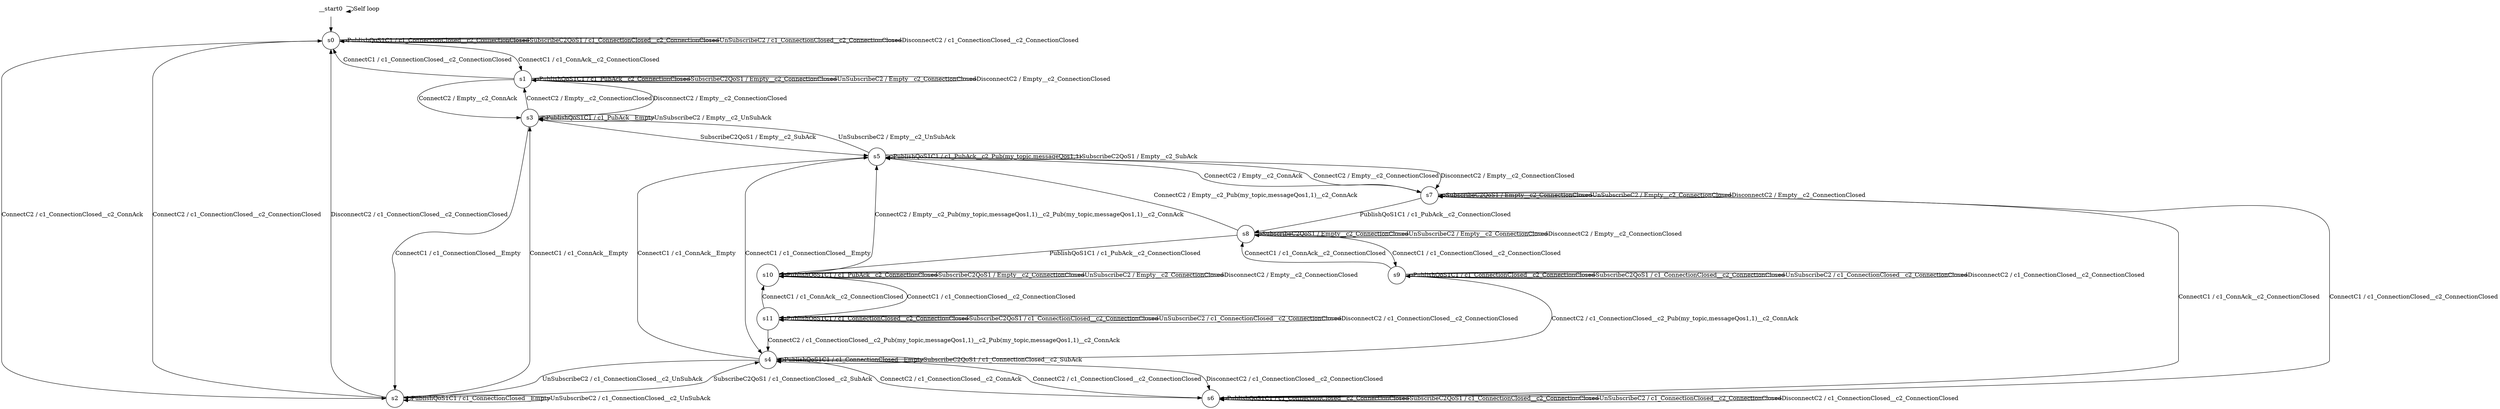 digraph g {
	graph [name=g];
	__start0	[shape=none];
	__start0 -> __start0	[key=0,
		label="Self loop"];
	s0	[label=s0,
		shape=circle];
	__start0 -> s0	[key=0];
	s0 -> s0	[key=0,
		label="PublishQoS1C1 / c1_ConnectionClosed__c2_ConnectionClosed"];
	s0 -> s0	[key=1,
		label="SubscribeC2QoS1 / c1_ConnectionClosed__c2_ConnectionClosed"];
	s0 -> s0	[key=2,
		label="UnSubscribeC2 / c1_ConnectionClosed__c2_ConnectionClosed"];
	s0 -> s0	[key=3,
		label="DisconnectC2 / c1_ConnectionClosed__c2_ConnectionClosed"];
	s1	[label=s1,
		shape=circle];
	s0 -> s1	[key=0,
		label="ConnectC1 / c1_ConnAck__c2_ConnectionClosed"];
	s2	[label=s2,
		shape=circle];
	s0 -> s2	[key=0,
		label="ConnectC2 / c1_ConnectionClosed__c2_ConnAck"];
	s1 -> s0	[key=0,
		label="ConnectC1 / c1_ConnectionClosed__c2_ConnectionClosed"];
	s1 -> s1	[key=0,
		label="PublishQoS1C1 / c1_PubAck__c2_ConnectionClosed"];
	s1 -> s1	[key=1,
		label="SubscribeC2QoS1 / Empty__c2_ConnectionClosed"];
	s1 -> s1	[key=2,
		label="UnSubscribeC2 / Empty__c2_ConnectionClosed"];
	s1 -> s1	[key=3,
		label="DisconnectC2 / Empty__c2_ConnectionClosed"];
	s3	[label=s3,
		shape=circle];
	s1 -> s3	[key=0,
		label="ConnectC2 / Empty__c2_ConnAck"];
	s2 -> s0	[key=0,
		label="ConnectC2 / c1_ConnectionClosed__c2_ConnectionClosed"];
	s2 -> s0	[key=1,
		label="DisconnectC2 / c1_ConnectionClosed__c2_ConnectionClosed"];
	s2 -> s2	[key=0,
		label="PublishQoS1C1 / c1_ConnectionClosed__Empty"];
	s2 -> s2	[key=1,
		label="UnSubscribeC2 / c1_ConnectionClosed__c2_UnSubAck"];
	s2 -> s3	[key=0,
		label="ConnectC1 / c1_ConnAck__Empty"];
	s4	[label=s4,
		shape=circle];
	s2 -> s4	[key=0,
		label="SubscribeC2QoS1 / c1_ConnectionClosed__c2_SubAck"];
	s3 -> s1	[key=0,
		label="ConnectC2 / Empty__c2_ConnectionClosed"];
	s3 -> s1	[key=1,
		label="DisconnectC2 / Empty__c2_ConnectionClosed"];
	s3 -> s2	[key=0,
		label="ConnectC1 / c1_ConnectionClosed__Empty"];
	s3 -> s3	[key=0,
		label="PublishQoS1C1 / c1_PubAck__Empty"];
	s3 -> s3	[key=1,
		label="UnSubscribeC2 / Empty__c2_UnSubAck"];
	s5	[label=s5,
		shape=circle];
	s3 -> s5	[key=0,
		label="SubscribeC2QoS1 / Empty__c2_SubAck"];
	s4 -> s2	[key=0,
		label="UnSubscribeC2 / c1_ConnectionClosed__c2_UnSubAck"];
	s4 -> s4	[key=0,
		label="PublishQoS1C1 / c1_ConnectionClosed__Empty"];
	s4 -> s4	[key=1,
		label="SubscribeC2QoS1 / c1_ConnectionClosed__c2_SubAck"];
	s4 -> s5	[key=0,
		label="ConnectC1 / c1_ConnAck__Empty"];
	s6	[label=s6,
		shape=circle];
	s4 -> s6	[key=0,
		label="ConnectC2 / c1_ConnectionClosed__c2_ConnectionClosed"];
	s4 -> s6	[key=1,
		label="DisconnectC2 / c1_ConnectionClosed__c2_ConnectionClosed"];
	s5 -> s3	[key=0,
		label="UnSubscribeC2 / Empty__c2_UnSubAck"];
	s5 -> s4	[key=0,
		label="ConnectC1 / c1_ConnectionClosed__Empty"];
	s5 -> s5	[key=0,
		label="PublishQoS1C1 / c1_PubAck__c2_Pub(my_topic,messageQos1,1)"];
	s5 -> s5	[key=1,
		label="SubscribeC2QoS1 / Empty__c2_SubAck"];
	s7	[label=s7,
		shape=circle];
	s5 -> s7	[key=0,
		label="ConnectC2 / Empty__c2_ConnectionClosed"];
	s5 -> s7	[key=1,
		label="DisconnectC2 / Empty__c2_ConnectionClosed"];
	s6 -> s4	[key=0,
		label="ConnectC2 / c1_ConnectionClosed__c2_ConnAck"];
	s6 -> s6	[key=0,
		label="PublishQoS1C1 / c1_ConnectionClosed__c2_ConnectionClosed"];
	s6 -> s6	[key=1,
		label="SubscribeC2QoS1 / c1_ConnectionClosed__c2_ConnectionClosed"];
	s6 -> s6	[key=2,
		label="UnSubscribeC2 / c1_ConnectionClosed__c2_ConnectionClosed"];
	s6 -> s6	[key=3,
		label="DisconnectC2 / c1_ConnectionClosed__c2_ConnectionClosed"];
	s6 -> s7	[key=0,
		label="ConnectC1 / c1_ConnAck__c2_ConnectionClosed"];
	s7 -> s5	[key=0,
		label="ConnectC2 / Empty__c2_ConnAck"];
	s7 -> s6	[key=0,
		label="ConnectC1 / c1_ConnectionClosed__c2_ConnectionClosed"];
	s7 -> s7	[key=0,
		label="SubscribeC2QoS1 / Empty__c2_ConnectionClosed"];
	s7 -> s7	[key=1,
		label="UnSubscribeC2 / Empty__c2_ConnectionClosed"];
	s7 -> s7	[key=2,
		label="DisconnectC2 / Empty__c2_ConnectionClosed"];
	s8	[label=s8,
		shape=circle];
	s7 -> s8	[key=0,
		label="PublishQoS1C1 / c1_PubAck__c2_ConnectionClosed"];
	s8 -> s5	[key=0,
		label="ConnectC2 / Empty__c2_Pub(my_topic,messageQos1,1)__c2_ConnAck"];
	s8 -> s8	[key=0,
		label="SubscribeC2QoS1 / Empty__c2_ConnectionClosed"];
	s8 -> s8	[key=1,
		label="UnSubscribeC2 / Empty__c2_ConnectionClosed"];
	s8 -> s8	[key=2,
		label="DisconnectC2 / Empty__c2_ConnectionClosed"];
	s9	[label=s9,
		shape=circle];
	s8 -> s9	[key=0,
		label="ConnectC1 / c1_ConnectionClosed__c2_ConnectionClosed"];
	s10	[label=s10,
		shape=circle];
	s8 -> s10	[key=0,
		label="PublishQoS1C1 / c1_PubAck__c2_ConnectionClosed"];
	s9 -> s4	[key=0,
		label="ConnectC2 / c1_ConnectionClosed__c2_Pub(my_topic,messageQos1,1)__c2_ConnAck"];
	s9 -> s8	[key=0,
		label="ConnectC1 / c1_ConnAck__c2_ConnectionClosed"];
	s9 -> s9	[key=0,
		label="PublishQoS1C1 / c1_ConnectionClosed__c2_ConnectionClosed"];
	s9 -> s9	[key=1,
		label="SubscribeC2QoS1 / c1_ConnectionClosed__c2_ConnectionClosed"];
	s9 -> s9	[key=2,
		label="UnSubscribeC2 / c1_ConnectionClosed__c2_ConnectionClosed"];
	s9 -> s9	[key=3,
		label="DisconnectC2 / c1_ConnectionClosed__c2_ConnectionClosed"];
	s10 -> s5	[key=0,
		label="ConnectC2 / Empty__c2_Pub(my_topic,messageQos1,1)__c2_Pub(my_topic,messageQos1,1)__c2_ConnAck"];
	s10 -> s10	[key=0,
		label="PublishQoS1C1 / c1_PubAck__c2_ConnectionClosed"];
	s10 -> s10	[key=1,
		label="SubscribeC2QoS1 / Empty__c2_ConnectionClosed"];
	s10 -> s10	[key=2,
		label="UnSubscribeC2 / Empty__c2_ConnectionClosed"];
	s10 -> s10	[key=3,
		label="DisconnectC2 / Empty__c2_ConnectionClosed"];
	s11	[label=s11,
		shape=circle];
	s10 -> s11	[key=0,
		label="ConnectC1 / c1_ConnectionClosed__c2_ConnectionClosed"];
	s11 -> s4	[key=0,
		label="ConnectC2 / c1_ConnectionClosed__c2_Pub(my_topic,messageQos1,1)__c2_Pub(my_topic,messageQos1,1)__c2_ConnAck"];
	s11 -> s10	[key=0,
		label="ConnectC1 / c1_ConnAck__c2_ConnectionClosed"];
	s11 -> s11	[key=0,
		label="PublishQoS1C1 / c1_ConnectionClosed__c2_ConnectionClosed"];
	s11 -> s11	[key=1,
		label="SubscribeC2QoS1 / c1_ConnectionClosed__c2_ConnectionClosed"];
	s11 -> s11	[key=2,
		label="UnSubscribeC2 / c1_ConnectionClosed__c2_ConnectionClosed"];
	s11 -> s11	[key=3,
		label="DisconnectC2 / c1_ConnectionClosed__c2_ConnectionClosed"];
}

